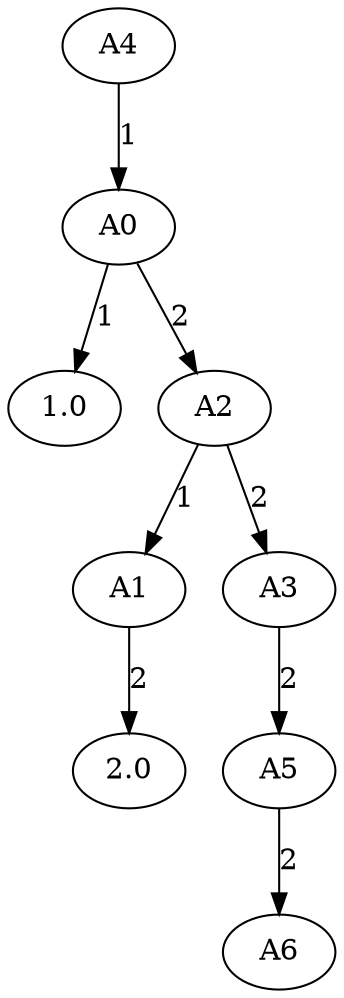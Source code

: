 // Random importance
digraph {
	4 [label=A4]
	0 [label=A0]
	4 -> 0 [label=1]
	1.0 [label=1.0]
	0 -> 1.0 [label=1]
	2 [label=A2]
	0 -> 2 [label=2]
	1 [label=A1]
	2 -> 1 [label=1]
	2.0 [label=2.0]
	1 -> 2.0 [label=2]
	3 [label=A3]
	2 -> 3 [label=2]
	5 [label=A5]
	3 -> 5 [label=2]
	6 [label=A6]
	5 -> 6 [label=2]
}
